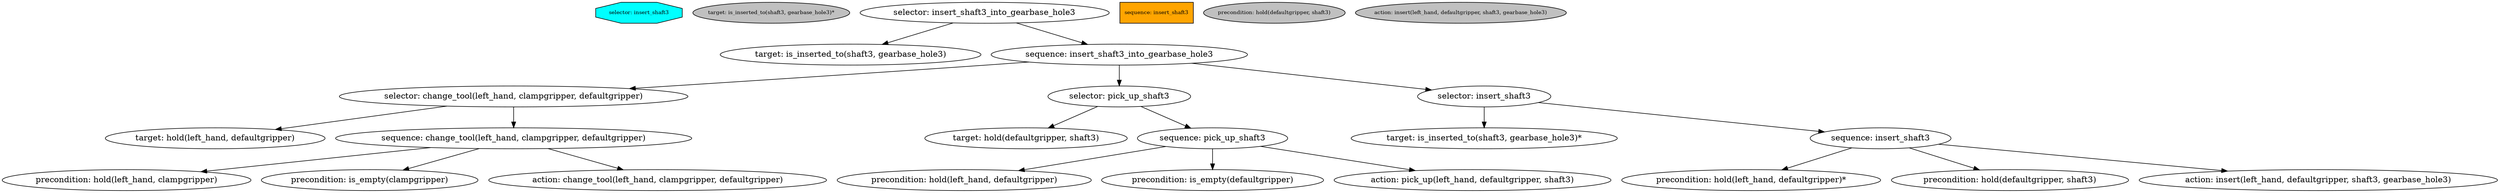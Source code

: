 digraph pastafarianism {
ordering=out;
graph [fontname="times-roman"];
node [fontname="times-roman"];
edge [fontname="times-roman"];
selector [fillcolor=cyan, fontcolor=black, fontsize=9, label="selector: insert_shaft3_into_gearbase_hole3", shape=octagon, style=filled];
target [fillcolor=gray, fontcolor=black, fontsize=9, label="target: is_inserted_to(shaft3, gearbase_hole3)", shape=ellipse, style=filled];
"selector: insert_shaft3_into_gearbase_hole3" -> "target: is_inserted_to(shaft3, gearbase_hole3)";
sequence [fillcolor=orange, fontcolor=black, fontsize=9, label="sequence: insert_shaft3_into_gearbase_hole3", shape=box, style=filled];
"selector: insert_shaft3_into_gearbase_hole3" -> "sequence: insert_shaft3_into_gearbase_hole3";
selector [fillcolor=cyan, fontcolor=black, fontsize=9, label="selector: change_tool(left_hand, clampgripper, defaultgripper)", shape=octagon, style=filled];
"sequence: insert_shaft3_into_gearbase_hole3" -> "selector: change_tool(left_hand, clampgripper, defaultgripper)";
target [fillcolor=gray, fontcolor=black, fontsize=9, label="target: hold(left_hand, defaultgripper)", shape=ellipse, style=filled];
"selector: change_tool(left_hand, clampgripper, defaultgripper)" -> "target: hold(left_hand, defaultgripper)";
sequence [fillcolor=orange, fontcolor=black, fontsize=9, label="sequence: change_tool(left_hand, clampgripper, defaultgripper)", shape=box, style=filled];
"selector: change_tool(left_hand, clampgripper, defaultgripper)" -> "sequence: change_tool(left_hand, clampgripper, defaultgripper)";
precondition [fillcolor=gray, fontcolor=black, fontsize=9, label="precondition: hold(left_hand, clampgripper)", shape=ellipse, style=filled];
"sequence: change_tool(left_hand, clampgripper, defaultgripper)" -> "precondition: hold(left_hand, clampgripper)";
precondition [fillcolor=gray, fontcolor=black, fontsize=9, label="precondition: is_empty(clampgripper)", shape=ellipse, style=filled];
"sequence: change_tool(left_hand, clampgripper, defaultgripper)" -> "precondition: is_empty(clampgripper)";
action [fillcolor=gray, fontcolor=black, fontsize=9, label="action: change_tool(left_hand, clampgripper, defaultgripper)", shape=ellipse, style=filled];
"sequence: change_tool(left_hand, clampgripper, defaultgripper)" -> "action: change_tool(left_hand, clampgripper, defaultgripper)";
selector [fillcolor=cyan, fontcolor=black, fontsize=9, label="selector: pick_up_shaft3", shape=octagon, style=filled];
"sequence: insert_shaft3_into_gearbase_hole3" -> "selector: pick_up_shaft3";
target [fillcolor=gray, fontcolor=black, fontsize=9, label="target: hold(defaultgripper, shaft3)", shape=ellipse, style=filled];
"selector: pick_up_shaft3" -> "target: hold(defaultgripper, shaft3)";
sequence [fillcolor=orange, fontcolor=black, fontsize=9, label="sequence: pick_up_shaft3", shape=box, style=filled];
"selector: pick_up_shaft3" -> "sequence: pick_up_shaft3";
precondition [fillcolor=gray, fontcolor=black, fontsize=9, label="precondition: hold(left_hand, defaultgripper)", shape=ellipse, style=filled];
"sequence: pick_up_shaft3" -> "precondition: hold(left_hand, defaultgripper)";
precondition [fillcolor=gray, fontcolor=black, fontsize=9, label="precondition: is_empty(defaultgripper)", shape=ellipse, style=filled];
"sequence: pick_up_shaft3" -> "precondition: is_empty(defaultgripper)";
action [fillcolor=gray, fontcolor=black, fontsize=9, label="action: pick_up(left_hand, defaultgripper, shaft3)", shape=ellipse, style=filled];
"sequence: pick_up_shaft3" -> "action: pick_up(left_hand, defaultgripper, shaft3)";
selector [fillcolor=cyan, fontcolor=black, fontsize=9, label="selector: insert_shaft3", shape=octagon, style=filled];
"sequence: insert_shaft3_into_gearbase_hole3" -> "selector: insert_shaft3";
target [fillcolor=gray, fontcolor=black, fontsize=9, label="target: is_inserted_to(shaft3, gearbase_hole3)*", shape=ellipse, style=filled];
"selector: insert_shaft3" -> "target: is_inserted_to(shaft3, gearbase_hole3)*";
sequence [fillcolor=orange, fontcolor=black, fontsize=9, label="sequence: insert_shaft3", shape=box, style=filled];
"selector: insert_shaft3" -> "sequence: insert_shaft3";
precondition [fillcolor=gray, fontcolor=black, fontsize=9, label="precondition: hold(left_hand, defaultgripper)*", shape=ellipse, style=filled];
"sequence: insert_shaft3" -> "precondition: hold(left_hand, defaultgripper)*";
precondition [fillcolor=gray, fontcolor=black, fontsize=9, label="precondition: hold(defaultgripper, shaft3)", shape=ellipse, style=filled];
"sequence: insert_shaft3" -> "precondition: hold(defaultgripper, shaft3)";
action [fillcolor=gray, fontcolor=black, fontsize=9, label="action: insert(left_hand, defaultgripper, shaft3, gearbase_hole3)", shape=ellipse, style=filled];
"sequence: insert_shaft3" -> "action: insert(left_hand, defaultgripper, shaft3, gearbase_hole3)";
}

